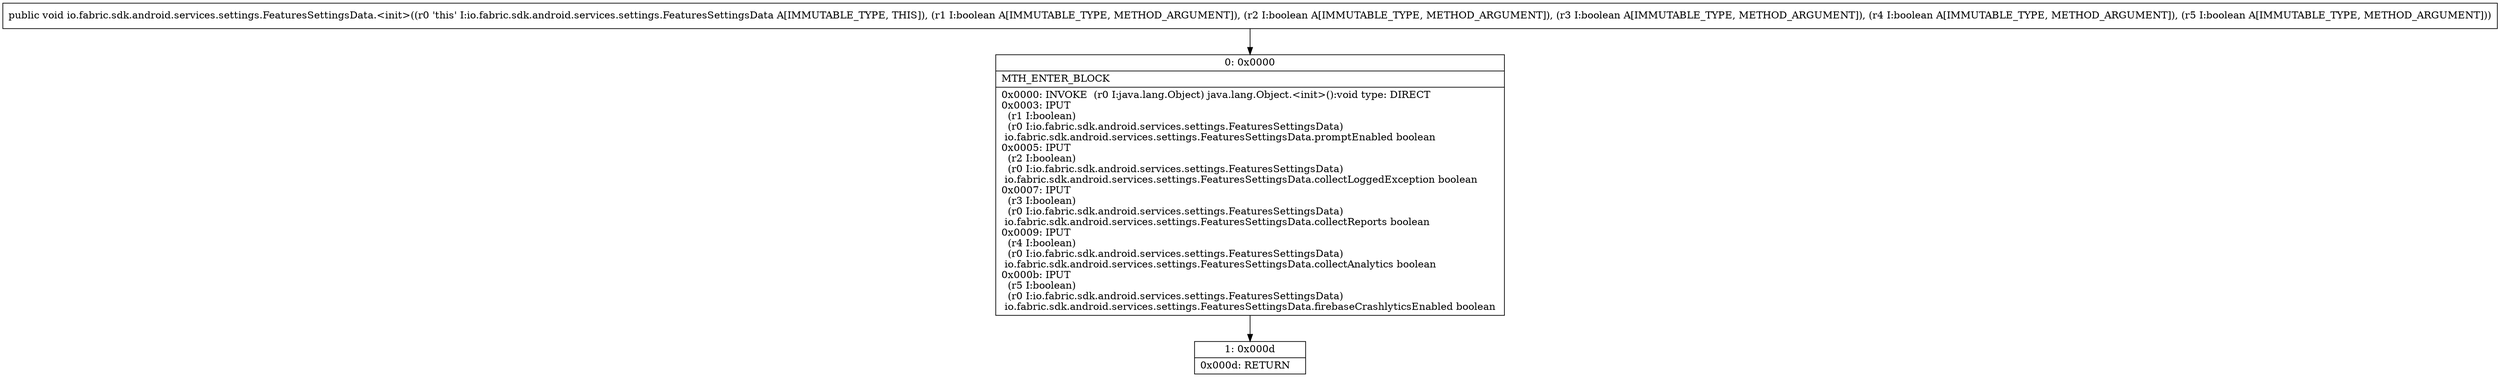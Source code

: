 digraph "CFG forio.fabric.sdk.android.services.settings.FeaturesSettingsData.\<init\>(ZZZZZ)V" {
Node_0 [shape=record,label="{0\:\ 0x0000|MTH_ENTER_BLOCK\l|0x0000: INVOKE  (r0 I:java.lang.Object) java.lang.Object.\<init\>():void type: DIRECT \l0x0003: IPUT  \l  (r1 I:boolean)\l  (r0 I:io.fabric.sdk.android.services.settings.FeaturesSettingsData)\l io.fabric.sdk.android.services.settings.FeaturesSettingsData.promptEnabled boolean \l0x0005: IPUT  \l  (r2 I:boolean)\l  (r0 I:io.fabric.sdk.android.services.settings.FeaturesSettingsData)\l io.fabric.sdk.android.services.settings.FeaturesSettingsData.collectLoggedException boolean \l0x0007: IPUT  \l  (r3 I:boolean)\l  (r0 I:io.fabric.sdk.android.services.settings.FeaturesSettingsData)\l io.fabric.sdk.android.services.settings.FeaturesSettingsData.collectReports boolean \l0x0009: IPUT  \l  (r4 I:boolean)\l  (r0 I:io.fabric.sdk.android.services.settings.FeaturesSettingsData)\l io.fabric.sdk.android.services.settings.FeaturesSettingsData.collectAnalytics boolean \l0x000b: IPUT  \l  (r5 I:boolean)\l  (r0 I:io.fabric.sdk.android.services.settings.FeaturesSettingsData)\l io.fabric.sdk.android.services.settings.FeaturesSettingsData.firebaseCrashlyticsEnabled boolean \l}"];
Node_1 [shape=record,label="{1\:\ 0x000d|0x000d: RETURN   \l}"];
MethodNode[shape=record,label="{public void io.fabric.sdk.android.services.settings.FeaturesSettingsData.\<init\>((r0 'this' I:io.fabric.sdk.android.services.settings.FeaturesSettingsData A[IMMUTABLE_TYPE, THIS]), (r1 I:boolean A[IMMUTABLE_TYPE, METHOD_ARGUMENT]), (r2 I:boolean A[IMMUTABLE_TYPE, METHOD_ARGUMENT]), (r3 I:boolean A[IMMUTABLE_TYPE, METHOD_ARGUMENT]), (r4 I:boolean A[IMMUTABLE_TYPE, METHOD_ARGUMENT]), (r5 I:boolean A[IMMUTABLE_TYPE, METHOD_ARGUMENT])) }"];
MethodNode -> Node_0;
Node_0 -> Node_1;
}

